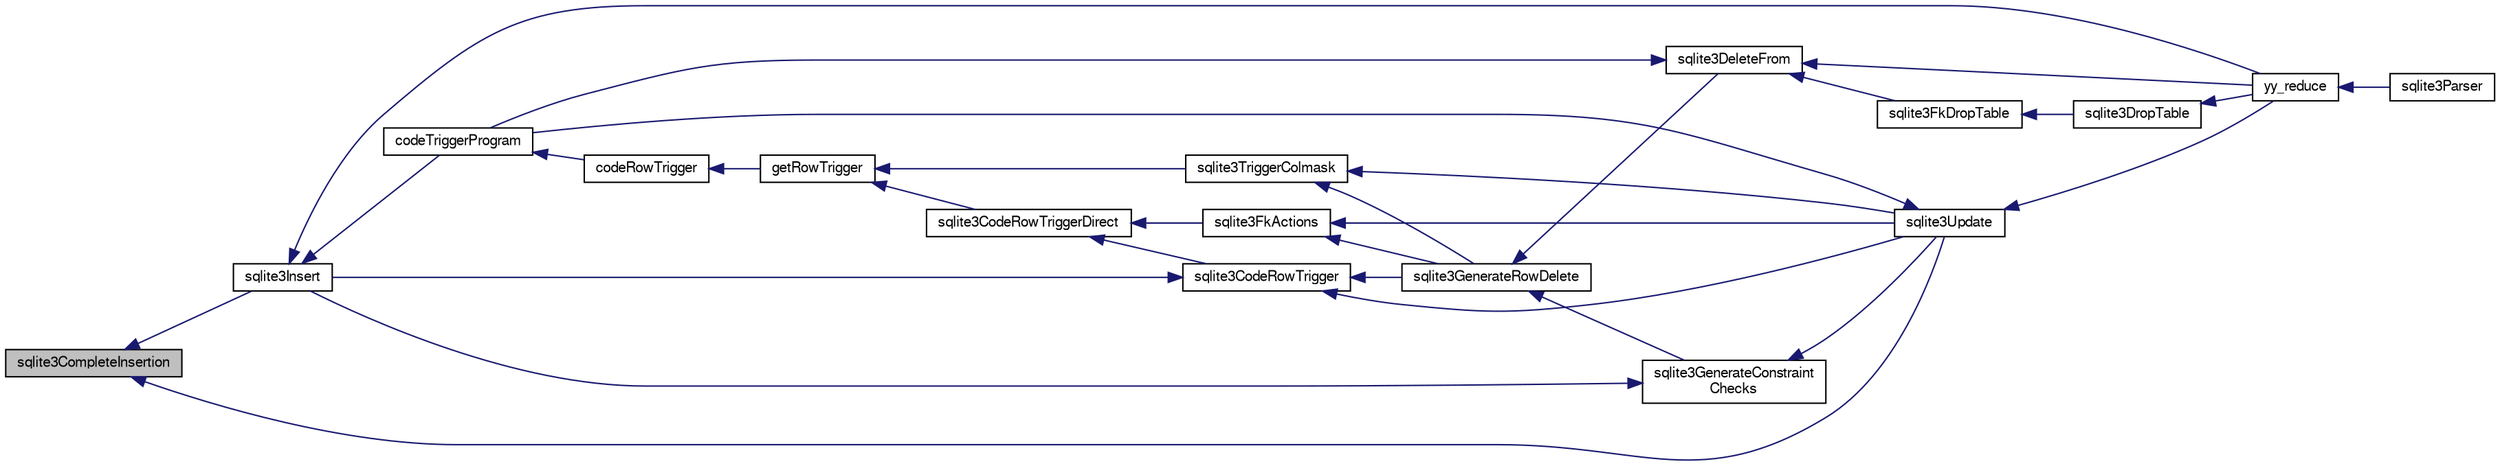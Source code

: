 digraph "sqlite3CompleteInsertion"
{
  edge [fontname="FreeSans",fontsize="10",labelfontname="FreeSans",labelfontsize="10"];
  node [fontname="FreeSans",fontsize="10",shape=record];
  rankdir="LR";
  Node481228 [label="sqlite3CompleteInsertion",height=0.2,width=0.4,color="black", fillcolor="grey75", style="filled", fontcolor="black"];
  Node481228 -> Node481229 [dir="back",color="midnightblue",fontsize="10",style="solid",fontname="FreeSans"];
  Node481229 [label="sqlite3Insert",height=0.2,width=0.4,color="black", fillcolor="white", style="filled",URL="$sqlite3_8c.html#a5b17c9c2000bae6bdff8e6be48d7dc2b"];
  Node481229 -> Node481230 [dir="back",color="midnightblue",fontsize="10",style="solid",fontname="FreeSans"];
  Node481230 [label="codeTriggerProgram",height=0.2,width=0.4,color="black", fillcolor="white", style="filled",URL="$sqlite3_8c.html#a120801f59d9281d201d2ff4b2606836e"];
  Node481230 -> Node481231 [dir="back",color="midnightblue",fontsize="10",style="solid",fontname="FreeSans"];
  Node481231 [label="codeRowTrigger",height=0.2,width=0.4,color="black", fillcolor="white", style="filled",URL="$sqlite3_8c.html#a463cea5aaaf388b560b206570a0022fc"];
  Node481231 -> Node481232 [dir="back",color="midnightblue",fontsize="10",style="solid",fontname="FreeSans"];
  Node481232 [label="getRowTrigger",height=0.2,width=0.4,color="black", fillcolor="white", style="filled",URL="$sqlite3_8c.html#a69626ef20b540d1a2b19cf56f3f45689"];
  Node481232 -> Node481233 [dir="back",color="midnightblue",fontsize="10",style="solid",fontname="FreeSans"];
  Node481233 [label="sqlite3CodeRowTriggerDirect",height=0.2,width=0.4,color="black", fillcolor="white", style="filled",URL="$sqlite3_8c.html#ad92829f9001bcf89a0299dad5a48acd4"];
  Node481233 -> Node481234 [dir="back",color="midnightblue",fontsize="10",style="solid",fontname="FreeSans"];
  Node481234 [label="sqlite3FkActions",height=0.2,width=0.4,color="black", fillcolor="white", style="filled",URL="$sqlite3_8c.html#a39159bd1623724946c22355ba7f3ef90"];
  Node481234 -> Node481235 [dir="back",color="midnightblue",fontsize="10",style="solid",fontname="FreeSans"];
  Node481235 [label="sqlite3GenerateRowDelete",height=0.2,width=0.4,color="black", fillcolor="white", style="filled",URL="$sqlite3_8c.html#a2c76cbf3027fc18fdbb8cb4cd96b77d9"];
  Node481235 -> Node481236 [dir="back",color="midnightblue",fontsize="10",style="solid",fontname="FreeSans"];
  Node481236 [label="sqlite3DeleteFrom",height=0.2,width=0.4,color="black", fillcolor="white", style="filled",URL="$sqlite3_8c.html#ab9b4b45349188b49eabb23f94608a091"];
  Node481236 -> Node481237 [dir="back",color="midnightblue",fontsize="10",style="solid",fontname="FreeSans"];
  Node481237 [label="sqlite3FkDropTable",height=0.2,width=0.4,color="black", fillcolor="white", style="filled",URL="$sqlite3_8c.html#a1218c6fc74e89152ceaa4760e82f5ef9"];
  Node481237 -> Node481238 [dir="back",color="midnightblue",fontsize="10",style="solid",fontname="FreeSans"];
  Node481238 [label="sqlite3DropTable",height=0.2,width=0.4,color="black", fillcolor="white", style="filled",URL="$sqlite3_8c.html#a5534f77364b5568783c0e50db3c9defb"];
  Node481238 -> Node481239 [dir="back",color="midnightblue",fontsize="10",style="solid",fontname="FreeSans"];
  Node481239 [label="yy_reduce",height=0.2,width=0.4,color="black", fillcolor="white", style="filled",URL="$sqlite3_8c.html#a7c419a9b25711c666a9a2449ef377f14"];
  Node481239 -> Node481240 [dir="back",color="midnightblue",fontsize="10",style="solid",fontname="FreeSans"];
  Node481240 [label="sqlite3Parser",height=0.2,width=0.4,color="black", fillcolor="white", style="filled",URL="$sqlite3_8c.html#a0327d71a5fabe0b6a343d78a2602e72a"];
  Node481236 -> Node481230 [dir="back",color="midnightblue",fontsize="10",style="solid",fontname="FreeSans"];
  Node481236 -> Node481239 [dir="back",color="midnightblue",fontsize="10",style="solid",fontname="FreeSans"];
  Node481235 -> Node481241 [dir="back",color="midnightblue",fontsize="10",style="solid",fontname="FreeSans"];
  Node481241 [label="sqlite3GenerateConstraint\lChecks",height=0.2,width=0.4,color="black", fillcolor="white", style="filled",URL="$sqlite3_8c.html#aef639c1e6a0c0a67ca6e7690ad931bd2"];
  Node481241 -> Node481229 [dir="back",color="midnightblue",fontsize="10",style="solid",fontname="FreeSans"];
  Node481241 -> Node481242 [dir="back",color="midnightblue",fontsize="10",style="solid",fontname="FreeSans"];
  Node481242 [label="sqlite3Update",height=0.2,width=0.4,color="black", fillcolor="white", style="filled",URL="$sqlite3_8c.html#ac5aa67c46e8cc8174566fabe6809fafa"];
  Node481242 -> Node481230 [dir="back",color="midnightblue",fontsize="10",style="solid",fontname="FreeSans"];
  Node481242 -> Node481239 [dir="back",color="midnightblue",fontsize="10",style="solid",fontname="FreeSans"];
  Node481234 -> Node481242 [dir="back",color="midnightblue",fontsize="10",style="solid",fontname="FreeSans"];
  Node481233 -> Node481243 [dir="back",color="midnightblue",fontsize="10",style="solid",fontname="FreeSans"];
  Node481243 [label="sqlite3CodeRowTrigger",height=0.2,width=0.4,color="black", fillcolor="white", style="filled",URL="$sqlite3_8c.html#a37f21393c74de4d01b16761ee9abacd9"];
  Node481243 -> Node481235 [dir="back",color="midnightblue",fontsize="10",style="solid",fontname="FreeSans"];
  Node481243 -> Node481229 [dir="back",color="midnightblue",fontsize="10",style="solid",fontname="FreeSans"];
  Node481243 -> Node481242 [dir="back",color="midnightblue",fontsize="10",style="solid",fontname="FreeSans"];
  Node481232 -> Node481244 [dir="back",color="midnightblue",fontsize="10",style="solid",fontname="FreeSans"];
  Node481244 [label="sqlite3TriggerColmask",height=0.2,width=0.4,color="black", fillcolor="white", style="filled",URL="$sqlite3_8c.html#acace8e99e37ae5e84ea03c65e820c540"];
  Node481244 -> Node481235 [dir="back",color="midnightblue",fontsize="10",style="solid",fontname="FreeSans"];
  Node481244 -> Node481242 [dir="back",color="midnightblue",fontsize="10",style="solid",fontname="FreeSans"];
  Node481229 -> Node481239 [dir="back",color="midnightblue",fontsize="10",style="solid",fontname="FreeSans"];
  Node481228 -> Node481242 [dir="back",color="midnightblue",fontsize="10",style="solid",fontname="FreeSans"];
}
